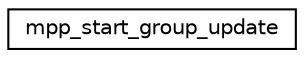 digraph "Graphical Class Hierarchy"
{
 // INTERACTIVE_SVG=YES
 // LATEX_PDF_SIZE
  edge [fontname="Helvetica",fontsize="10",labelfontname="Helvetica",labelfontsize="10"];
  node [fontname="Helvetica",fontsize="10",shape=record];
  rankdir="LR";
  Node0 [label="mpp_start_group_update",height=0.2,width=0.4,color="black", fillcolor="white", style="filled",URL="$interfacempp__domains__mod_1_1mpp__start__group__update.html",tooltip=" "];
}

